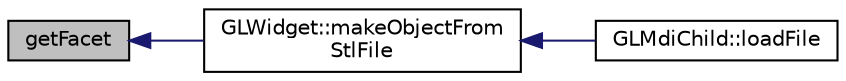 digraph "getFacet"
{
  edge [fontname="Helvetica",fontsize="10",labelfontname="Helvetica",labelfontsize="10"];
  node [fontname="Helvetica",fontsize="10",shape=record];
  rankdir="LR";
  Node1 [label="getFacet",height=0.2,width=0.4,color="black", fillcolor="grey75", style="filled" fontcolor="black"];
  Node1 -> Node2 [dir="back",color="midnightblue",fontsize="10",style="solid",fontname="Helvetica"];
  Node2 [label="GLWidget::makeObjectFrom\lStlFile",height=0.2,width=0.4,color="black", fillcolor="white", style="filled",URL="$class_g_l_widget.html#a5e1bfb876897fd4ccd4f66da72c6f04f"];
  Node2 -> Node3 [dir="back",color="midnightblue",fontsize="10",style="solid",fontname="Helvetica"];
  Node3 [label="GLMdiChild::loadFile",height=0.2,width=0.4,color="black", fillcolor="white", style="filled",URL="$class_g_l_mdi_child.html#a8437f8fd71bcf6da5de2a49cbd0b105b"];
}
